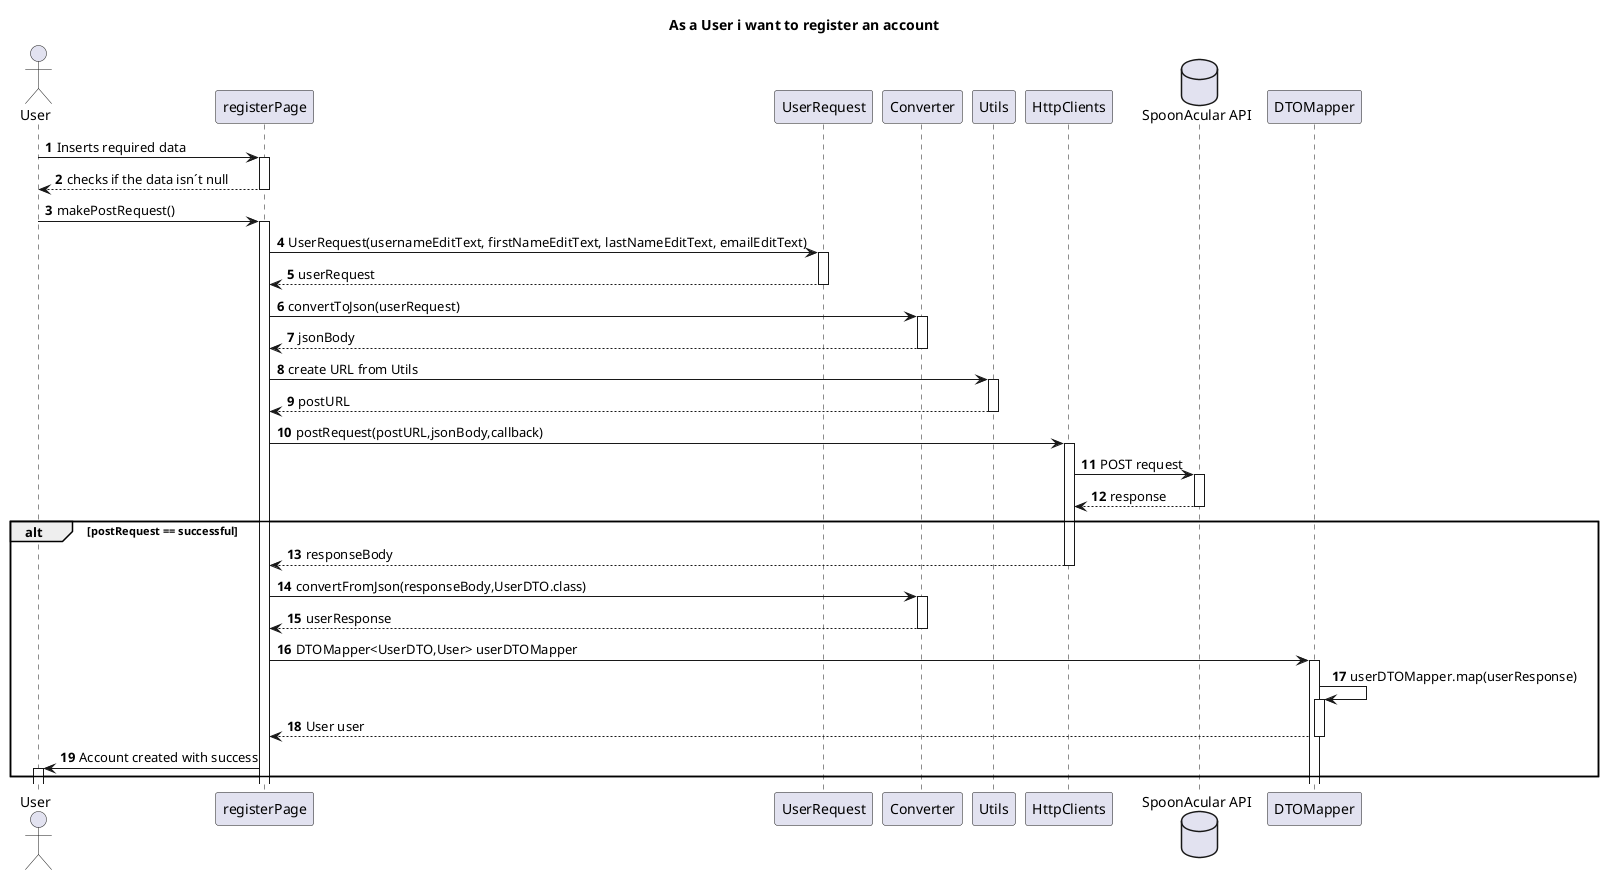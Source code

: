 @startuml
autoactivate on
autonumber
title As a User i want to register an account
autonumber
actor "User" as US
participant registerPage as RP
participant "UserRequest" as Request
participant "Converter" as CV

participant Utils as Utils
participant HttpClients as HTTP
database "SpoonAcular API" as Server
participant DTOMapper as Mapper


US->RP:Inserts required data
RP-->US:checks if the data isn´t null
US->RP:makePostRequest()
RP->Request:UserRequest(usernameEditText, firstNameEditText, lastNameEditText, emailEditText)
Request-->RP:userRequest
RP->CV:convertToJson(userRequest)
CV-->RP:jsonBody
RP->Utils:create URL from Utils
Utils-->RP:postURL
RP->HTTP:postRequest(postURL,jsonBody,callback)
HTTP->Server:POST request
Server-->HTTP:response
alt postRequest == successful
HTTP-->RP:responseBody
RP->CV:convertFromJson(responseBody,UserDTO.class)
CV-->RP:userResponse
RP->Mapper:DTOMapper<UserDTO,User> userDTOMapper
Mapper->Mapper:userDTOMapper.map(userResponse)
Mapper-->RP:User user
RP->US:Account created with success
end

@enduml